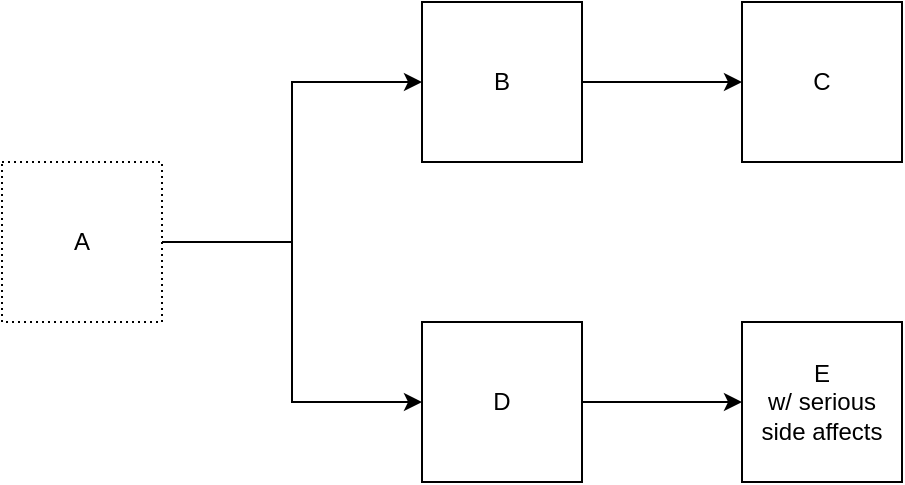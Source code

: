 <mxfile version="12.6.5" type="device"><diagram id="PSYc0DpeI-P-a1s0BUbq" name="Page-1"><mxGraphModel dx="1042" dy="740" grid="1" gridSize="10" guides="1" tooltips="1" connect="1" arrows="1" fold="1" page="1" pageScale="1" pageWidth="850" pageHeight="1100" math="0" shadow="0"><root><mxCell id="0"/><mxCell id="1" parent="0"/><mxCell id="kX4sH9ig0W3XTQUteHna-7" style="edgeStyle=orthogonalEdgeStyle;rounded=0;orthogonalLoop=1;jettySize=auto;html=1;exitX=1;exitY=0.5;exitDx=0;exitDy=0;entryX=0;entryY=0.5;entryDx=0;entryDy=0;" edge="1" parent="1" source="kX4sH9ig0W3XTQUteHna-1" target="kX4sH9ig0W3XTQUteHna-2"><mxGeometry relative="1" as="geometry"/></mxCell><mxCell id="kX4sH9ig0W3XTQUteHna-9" style="edgeStyle=orthogonalEdgeStyle;rounded=0;orthogonalLoop=1;jettySize=auto;html=1;exitX=1;exitY=0.5;exitDx=0;exitDy=0;entryX=0;entryY=0.5;entryDx=0;entryDy=0;" edge="1" parent="1" source="kX4sH9ig0W3XTQUteHna-1" target="kX4sH9ig0W3XTQUteHna-5"><mxGeometry relative="1" as="geometry"/></mxCell><mxCell id="kX4sH9ig0W3XTQUteHna-1" value="A" style="rounded=0;whiteSpace=wrap;html=1;dashed=1;dashPattern=1 2;" vertex="1" parent="1"><mxGeometry x="150" y="240" width="80" height="80" as="geometry"/></mxCell><mxCell id="kX4sH9ig0W3XTQUteHna-8" style="edgeStyle=orthogonalEdgeStyle;rounded=0;orthogonalLoop=1;jettySize=auto;html=1;exitX=1;exitY=0.5;exitDx=0;exitDy=0;entryX=0;entryY=0.5;entryDx=0;entryDy=0;" edge="1" parent="1" source="kX4sH9ig0W3XTQUteHna-2" target="kX4sH9ig0W3XTQUteHna-4"><mxGeometry relative="1" as="geometry"/></mxCell><mxCell id="kX4sH9ig0W3XTQUteHna-2" value="B" style="whiteSpace=wrap;html=1;aspect=fixed;" vertex="1" parent="1"><mxGeometry x="360" y="160" width="80" height="80" as="geometry"/></mxCell><mxCell id="kX4sH9ig0W3XTQUteHna-4" value="C" style="whiteSpace=wrap;html=1;aspect=fixed;" vertex="1" parent="1"><mxGeometry x="520" y="160" width="80" height="80" as="geometry"/></mxCell><mxCell id="kX4sH9ig0W3XTQUteHna-11" style="edgeStyle=orthogonalEdgeStyle;rounded=0;orthogonalLoop=1;jettySize=auto;html=1;exitX=1;exitY=0.5;exitDx=0;exitDy=0;" edge="1" parent="1" source="kX4sH9ig0W3XTQUteHna-5" target="kX4sH9ig0W3XTQUteHna-6"><mxGeometry relative="1" as="geometry"/></mxCell><mxCell id="kX4sH9ig0W3XTQUteHna-5" value="D" style="rounded=0;whiteSpace=wrap;html=1;" vertex="1" parent="1"><mxGeometry x="360" y="320" width="80" height="80" as="geometry"/></mxCell><mxCell id="kX4sH9ig0W3XTQUteHna-6" value="E&lt;br&gt;w/ serious side affects" style="rounded=0;whiteSpace=wrap;html=1;" vertex="1" parent="1"><mxGeometry x="520" y="320" width="80" height="80" as="geometry"/></mxCell></root></mxGraphModel></diagram></mxfile>